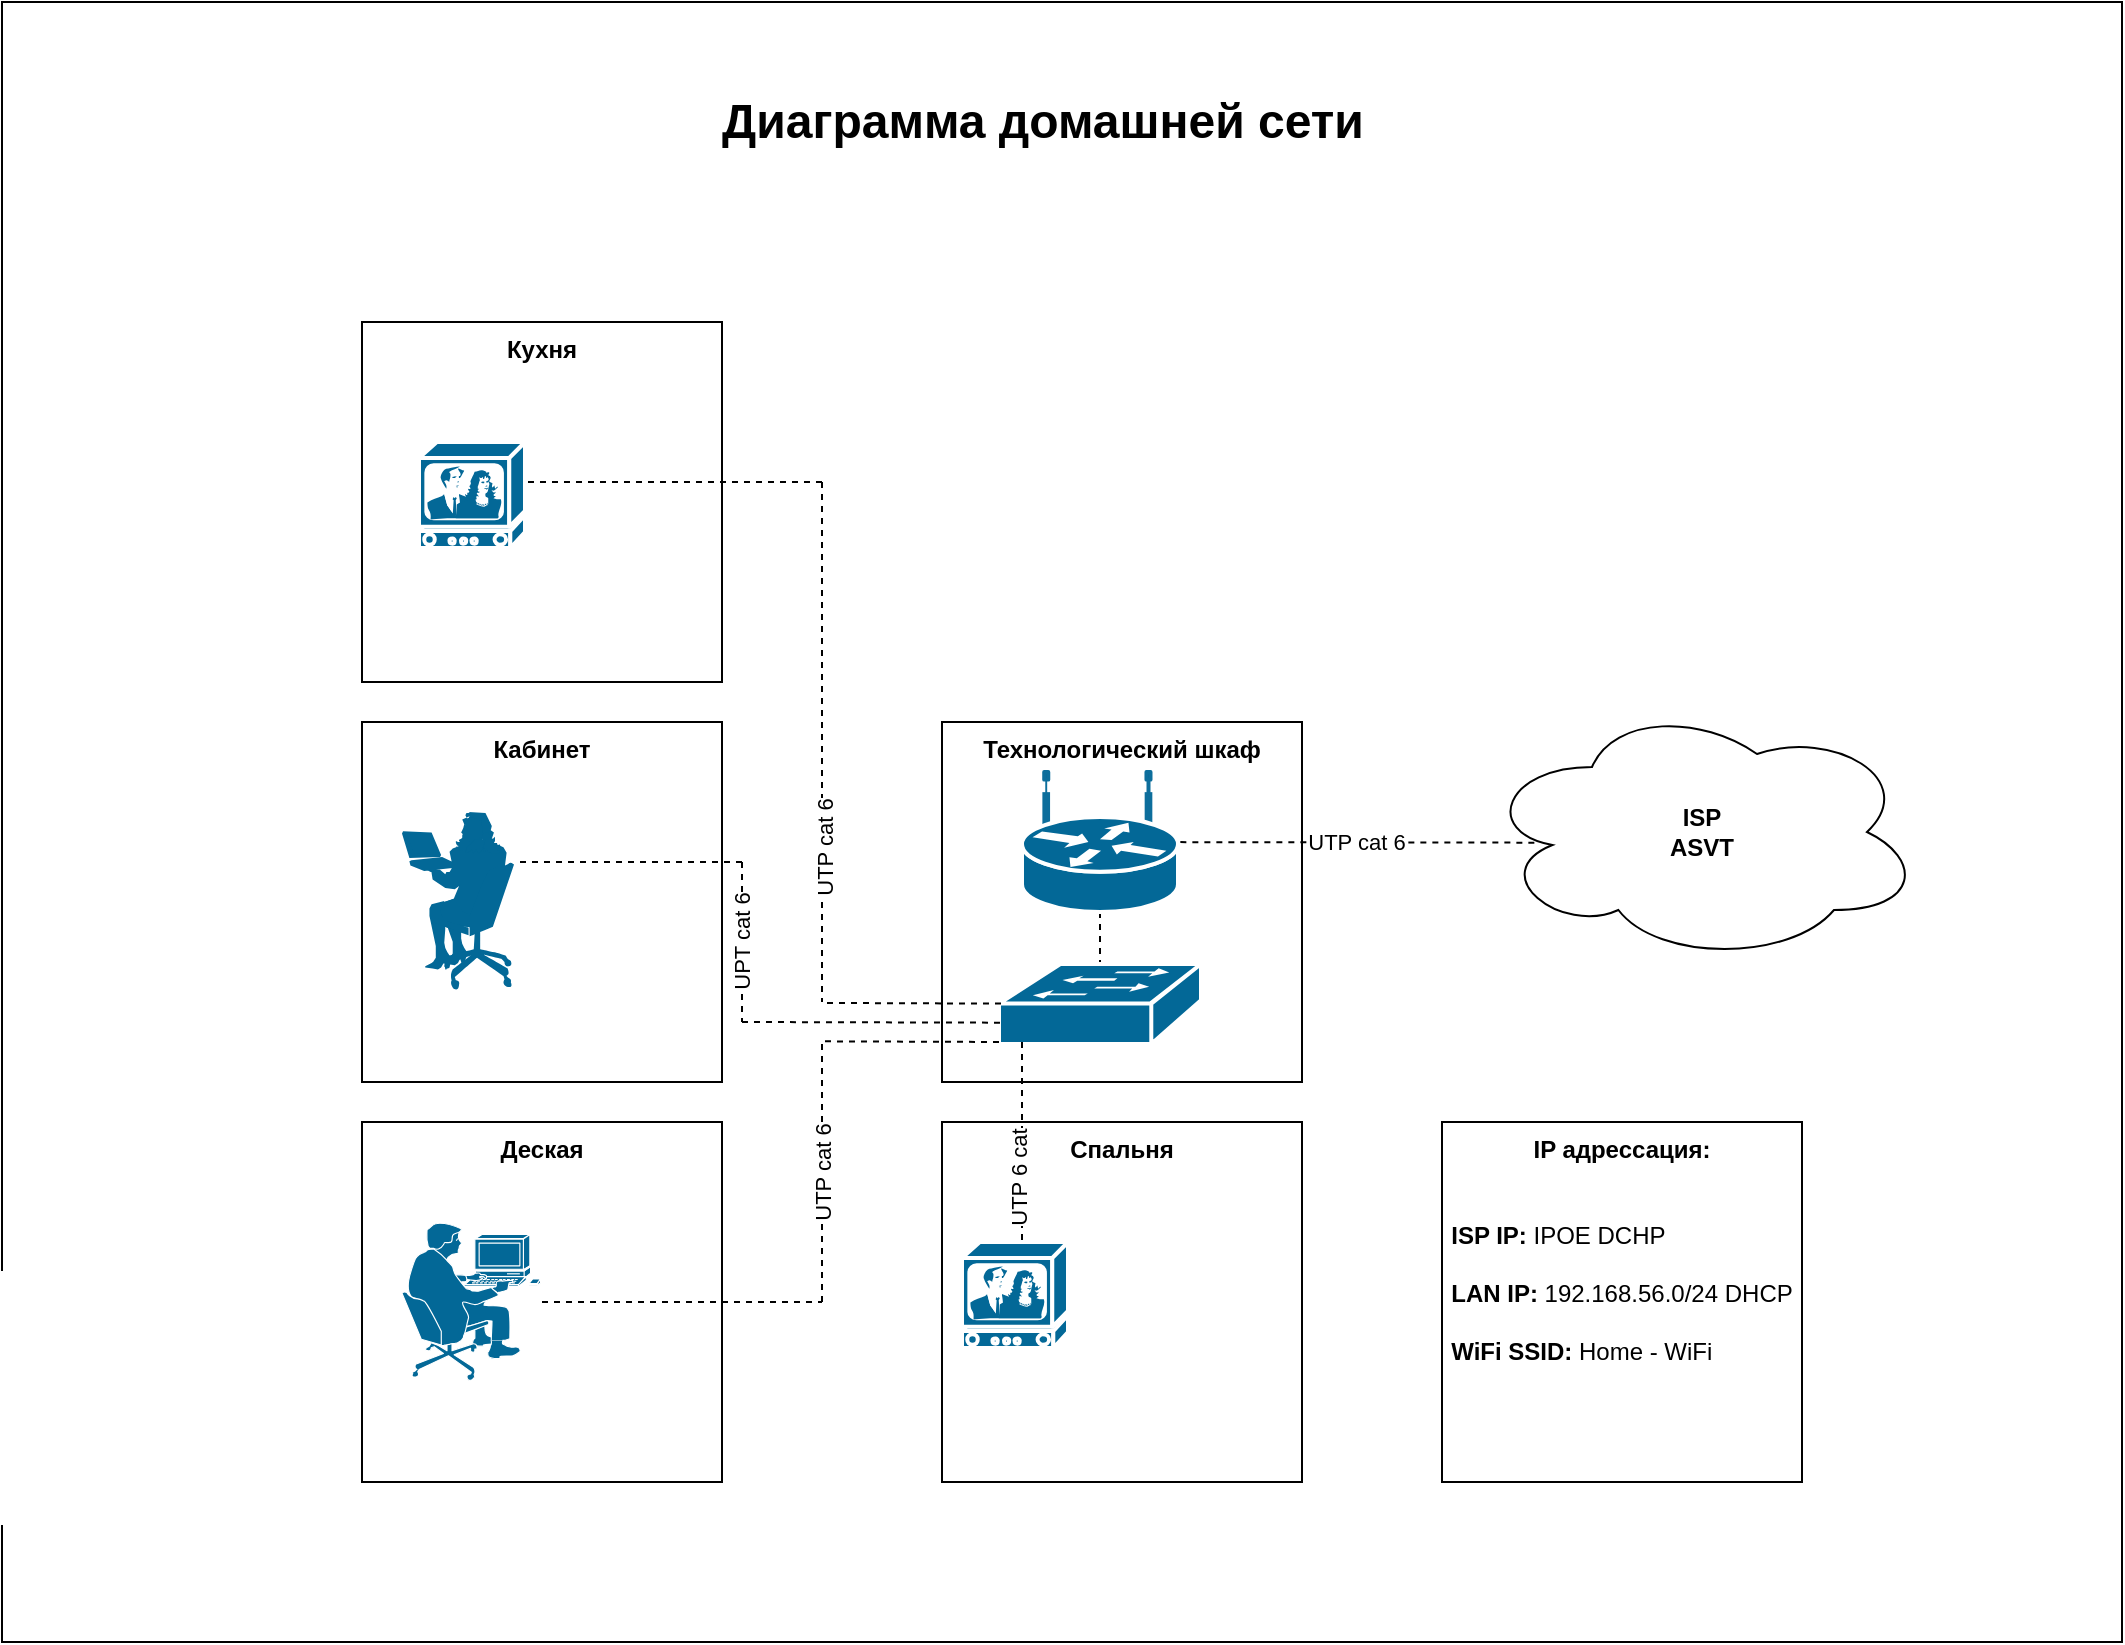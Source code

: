 <mxfile version="20.6.0" type="github">
  <diagram name="Page-1" id="c37626ed-c26b-45fb-9056-f9ebc6bb27b6">
    <mxGraphModel dx="1422" dy="794" grid="1" gridSize="10" guides="1" tooltips="1" connect="1" arrows="1" fold="1" page="1" pageScale="1" pageWidth="1100" pageHeight="850" background="none" math="0" shadow="0">
      <root>
        <mxCell id="0" />
        <mxCell id="1" parent="0" />
        <mxCell id="VHZ3GHMBjajuuo1knQhC-50" value="" style="rounded=0;whiteSpace=wrap;html=1;" vertex="1" parent="1">
          <mxGeometry x="20" y="10" width="1060" height="820" as="geometry" />
        </mxCell>
        <mxCell id="VHZ3GHMBjajuuo1knQhC-4" value="&lt;b&gt;Спальня&lt;/b&gt;" style="whiteSpace=wrap;html=1;aspect=fixed;verticalAlign=top;" vertex="1" parent="1">
          <mxGeometry x="490" y="570" width="180" height="180" as="geometry" />
        </mxCell>
        <mxCell id="VHZ3GHMBjajuuo1knQhC-1" value="&lt;b&gt;Кухня&lt;/b&gt;" style="whiteSpace=wrap;html=1;aspect=fixed;verticalAlign=top;" vertex="1" parent="1">
          <mxGeometry x="200" y="170" width="180" height="180" as="geometry" />
        </mxCell>
        <mxCell id="VHZ3GHMBjajuuo1knQhC-2" value="&lt;b&gt;Кабинет&lt;/b&gt;" style="whiteSpace=wrap;html=1;aspect=fixed;horizontal=1;verticalAlign=top;" vertex="1" parent="1">
          <mxGeometry x="200" y="370" width="180" height="180" as="geometry" />
        </mxCell>
        <mxCell id="VHZ3GHMBjajuuo1knQhC-3" value="&lt;b&gt;Деская&lt;/b&gt;" style="whiteSpace=wrap;html=1;aspect=fixed;verticalAlign=top;" vertex="1" parent="1">
          <mxGeometry x="200" y="570" width="180" height="180" as="geometry" />
        </mxCell>
        <mxCell id="VHZ3GHMBjajuuo1knQhC-5" value="&lt;b&gt;Технологический шкаф&lt;/b&gt;" style="whiteSpace=wrap;html=1;aspect=fixed;verticalAlign=top;" vertex="1" parent="1">
          <mxGeometry x="490" y="370" width="180" height="180" as="geometry" />
        </mxCell>
        <mxCell id="VHZ3GHMBjajuuo1knQhC-6" value="&lt;b&gt;IP адрессация:&lt;/b&gt;&lt;br&gt;&lt;br&gt;&lt;br&gt;&lt;div style=&quot;text-align: left;&quot;&gt;&lt;b style=&quot;background-color: initial;&quot;&gt;ISP IP:&lt;/b&gt;&lt;span style=&quot;background-color: initial;&quot;&gt; IPOE DCHP&amp;nbsp;&lt;/span&gt;&lt;/div&gt;&lt;div style=&quot;text-align: left;&quot;&gt;&lt;b&gt;&lt;br&gt;&lt;/b&gt;&lt;/div&gt;&lt;div style=&quot;text-align: left;&quot;&gt;&lt;b&gt;LAN IP: &lt;/b&gt;192.168.56.0/24 DHCP&lt;/div&gt;&lt;div style=&quot;text-align: left;&quot;&gt;&lt;br&gt;&lt;/div&gt;&lt;div style=&quot;text-align: left;&quot;&gt;&lt;b&gt;WiFi SSID:&lt;/b&gt; Home - WiFi&lt;/div&gt;" style="whiteSpace=wrap;html=1;aspect=fixed;verticalAlign=top;align=center;" vertex="1" parent="1">
          <mxGeometry x="740" y="570" width="180" height="180" as="geometry" />
        </mxCell>
        <mxCell id="VHZ3GHMBjajuuo1knQhC-8" value="&lt;b&gt;ISP&lt;br&gt;ASVT&lt;/b&gt;" style="ellipse;shape=cloud;whiteSpace=wrap;html=1;" vertex="1" parent="1">
          <mxGeometry x="760" y="360" width="220" height="130" as="geometry" />
        </mxCell>
        <mxCell id="VHZ3GHMBjajuuo1knQhC-15" style="orthogonalLoop=1;jettySize=auto;html=1;exitX=0.5;exitY=1;exitDx=0;exitDy=0;exitPerimeter=0;entryX=0.5;entryY=0;entryDx=0;entryDy=0;entryPerimeter=0;rounded=0;endArrow=none;endFill=0;dashed=1;" edge="1" parent="1" source="VHZ3GHMBjajuuo1knQhC-10" target="VHZ3GHMBjajuuo1knQhC-11">
          <mxGeometry relative="1" as="geometry" />
        </mxCell>
        <mxCell id="VHZ3GHMBjajuuo1knQhC-10" value="" style="shape=mxgraph.cisco.routers.wireless_router;sketch=0;html=1;pointerEvents=1;dashed=0;fillColor=#036897;strokeColor=#ffffff;strokeWidth=2;verticalLabelPosition=bottom;verticalAlign=top;align=center;outlineConnect=0;" vertex="1" parent="1">
          <mxGeometry x="530" y="395" width="78" height="70" as="geometry" />
        </mxCell>
        <mxCell id="VHZ3GHMBjajuuo1knQhC-11" value="" style="shape=mxgraph.cisco.switches.workgroup_switch;sketch=0;html=1;pointerEvents=1;dashed=0;fillColor=#036897;strokeColor=#ffffff;strokeWidth=2;verticalLabelPosition=bottom;verticalAlign=top;align=center;outlineConnect=0;" vertex="1" parent="1">
          <mxGeometry x="518.5" y="491" width="101" height="40" as="geometry" />
        </mxCell>
        <mxCell id="VHZ3GHMBjajuuo1knQhC-18" value="UTP cat 6" style="orthogonalLoop=1;jettySize=auto;html=1;rounded=0;endArrow=none;endFill=0;exitX=0.119;exitY=0.541;exitDx=0;exitDy=0;exitPerimeter=0;strokeColor=#000000;dashed=1;align=center;verticalAlign=middle;horizontal=1;" edge="1" parent="1" source="VHZ3GHMBjajuuo1knQhC-8" target="VHZ3GHMBjajuuo1knQhC-10">
          <mxGeometry relative="1" as="geometry">
            <mxPoint x="770" y="430" as="sourcePoint" />
            <mxPoint x="579" y="505" as="targetPoint" />
          </mxGeometry>
        </mxCell>
        <mxCell id="VHZ3GHMBjajuuo1knQhC-22" style="orthogonalLoop=1;jettySize=auto;html=1;rounded=0;endArrow=none;endFill=0;exitX=0.119;exitY=0.541;exitDx=0;exitDy=0;exitPerimeter=0;strokeColor=#000000;dashed=1;" edge="1" parent="1">
          <mxGeometry relative="1" as="geometry">
            <mxPoint x="519.0" y="520.33" as="sourcePoint" />
            <mxPoint x="390" y="520" as="targetPoint" />
          </mxGeometry>
        </mxCell>
        <mxCell id="VHZ3GHMBjajuuo1knQhC-23" style="orthogonalLoop=1;jettySize=auto;html=1;rounded=0;endArrow=none;endFill=0;exitX=0.119;exitY=0.541;exitDx=0;exitDy=0;exitPerimeter=0;strokeColor=#000000;dashed=1;" edge="1" parent="1">
          <mxGeometry relative="1" as="geometry">
            <mxPoint x="519.5" y="510.8" as="sourcePoint" />
            <mxPoint x="429.5" y="510.47" as="targetPoint" />
          </mxGeometry>
        </mxCell>
        <mxCell id="VHZ3GHMBjajuuo1knQhC-24" style="orthogonalLoop=1;jettySize=auto;html=1;rounded=0;endArrow=none;endFill=0;exitX=0.119;exitY=0.541;exitDx=0;exitDy=0;exitPerimeter=0;strokeColor=#000000;dashed=1;" edge="1" parent="1">
          <mxGeometry relative="1" as="geometry">
            <mxPoint x="518.5" y="529.99" as="sourcePoint" />
            <mxPoint x="428.5" y="529.66" as="targetPoint" />
          </mxGeometry>
        </mxCell>
        <mxCell id="VHZ3GHMBjajuuo1knQhC-25" value="" style="shape=mxgraph.cisco.people.pc_man;sketch=0;html=1;pointerEvents=1;dashed=0;fillColor=#036897;strokeColor=#ffffff;strokeWidth=2;verticalLabelPosition=bottom;verticalAlign=top;align=center;outlineConnect=0;" vertex="1" parent="1">
          <mxGeometry x="220" y="620" width="70" height="80" as="geometry" />
        </mxCell>
        <mxCell id="VHZ3GHMBjajuuo1knQhC-26" value="" style="shape=mxgraph.cisco.people.sitting_woman;sketch=0;html=1;pointerEvents=1;dashed=0;fillColor=#036897;strokeColor=#ffffff;strokeWidth=2;verticalLabelPosition=bottom;verticalAlign=top;align=center;outlineConnect=0;" vertex="1" parent="1">
          <mxGeometry x="220" y="415" width="56" height="90" as="geometry" />
        </mxCell>
        <mxCell id="VHZ3GHMBjajuuo1knQhC-27" value="" style="shape=mxgraph.cisco.misc.tv;sketch=0;html=1;pointerEvents=1;dashed=0;fillColor=#036897;strokeColor=#ffffff;strokeWidth=2;verticalLabelPosition=bottom;verticalAlign=top;align=center;outlineConnect=0;" vertex="1" parent="1">
          <mxGeometry x="500" y="630" width="53" height="53" as="geometry" />
        </mxCell>
        <mxCell id="VHZ3GHMBjajuuo1knQhC-28" value="" style="shape=mxgraph.cisco.misc.tv;sketch=0;html=1;pointerEvents=1;dashed=0;fillColor=#036897;strokeColor=#ffffff;strokeWidth=2;verticalLabelPosition=bottom;verticalAlign=top;align=center;outlineConnect=0;" vertex="1" parent="1">
          <mxGeometry x="228.5" y="230" width="53" height="53" as="geometry" />
        </mxCell>
        <mxCell id="VHZ3GHMBjajuuo1knQhC-29" style="orthogonalLoop=1;jettySize=auto;html=1;rounded=0;endArrow=none;endFill=0;strokeColor=#000000;dashed=1;" edge="1" parent="1">
          <mxGeometry relative="1" as="geometry">
            <mxPoint x="430" y="250.03" as="sourcePoint" />
            <mxPoint x="281.5" y="250.0" as="targetPoint" />
          </mxGeometry>
        </mxCell>
        <mxCell id="VHZ3GHMBjajuuo1knQhC-30" style="orthogonalLoop=1;jettySize=auto;html=1;rounded=0;endArrow=none;endFill=0;strokeColor=#000000;dashed=1;" edge="1" parent="1">
          <mxGeometry relative="1" as="geometry">
            <mxPoint x="430" y="250" as="sourcePoint" />
            <mxPoint x="430" y="510" as="targetPoint" />
          </mxGeometry>
        </mxCell>
        <mxCell id="VHZ3GHMBjajuuo1knQhC-40" value="UTP cat 6" style="edgeLabel;html=1;align=center;verticalAlign=middle;resizable=0;points=[];horizontal=0;" vertex="1" connectable="0" parent="VHZ3GHMBjajuuo1knQhC-30">
          <mxGeometry x="0.408" y="1" relative="1" as="geometry">
            <mxPoint as="offset" />
          </mxGeometry>
        </mxCell>
        <mxCell id="VHZ3GHMBjajuuo1knQhC-33" style="orthogonalLoop=1;jettySize=auto;html=1;rounded=0;endArrow=none;endFill=0;strokeColor=#000000;dashed=1;" edge="1" parent="1">
          <mxGeometry relative="1" as="geometry">
            <mxPoint x="390" y="440" as="sourcePoint" />
            <mxPoint x="276" y="440" as="targetPoint" />
          </mxGeometry>
        </mxCell>
        <mxCell id="VHZ3GHMBjajuuo1knQhC-34" value="UPT cat 6" style="orthogonalLoop=1;jettySize=auto;html=1;rounded=0;endArrow=none;endFill=0;strokeColor=#000000;dashed=1;horizontal=0;" edge="1" parent="1">
          <mxGeometry relative="1" as="geometry">
            <mxPoint x="390" y="440" as="sourcePoint" />
            <mxPoint x="390" y="520" as="targetPoint" />
          </mxGeometry>
        </mxCell>
        <mxCell id="VHZ3GHMBjajuuo1knQhC-35" value="UTP cat 6" style="orthogonalLoop=1;jettySize=auto;html=1;rounded=0;endArrow=none;endFill=0;strokeColor=#000000;dashed=1;horizontal=0;" edge="1" parent="1">
          <mxGeometry relative="1" as="geometry">
            <mxPoint x="430" y="531" as="sourcePoint" />
            <mxPoint x="430" y="660" as="targetPoint" />
          </mxGeometry>
        </mxCell>
        <mxCell id="VHZ3GHMBjajuuo1knQhC-36" style="orthogonalLoop=1;jettySize=auto;html=1;rounded=0;endArrow=none;endFill=0;strokeColor=#000000;dashed=1;" edge="1" parent="1" source="VHZ3GHMBjajuuo1knQhC-25">
          <mxGeometry relative="1" as="geometry">
            <mxPoint x="410" y="460" as="sourcePoint" />
            <mxPoint x="430" y="660" as="targetPoint" />
          </mxGeometry>
        </mxCell>
        <mxCell id="VHZ3GHMBjajuuo1knQhC-38" style="orthogonalLoop=1;jettySize=auto;html=1;rounded=0;endArrow=none;endFill=0;strokeColor=#000000;dashed=1;" edge="1" parent="1">
          <mxGeometry relative="1" as="geometry">
            <mxPoint x="530" y="530" as="sourcePoint" />
            <mxPoint x="530" y="630" as="targetPoint" />
          </mxGeometry>
        </mxCell>
        <mxCell id="VHZ3GHMBjajuuo1knQhC-39" value="UTP 6 cat" style="edgeLabel;html=1;align=center;verticalAlign=middle;resizable=0;points=[];rotation=270;" vertex="1" connectable="0" parent="VHZ3GHMBjajuuo1knQhC-38">
          <mxGeometry x="0.36" y="-2" relative="1" as="geometry">
            <mxPoint as="offset" />
          </mxGeometry>
        </mxCell>
        <mxCell id="VHZ3GHMBjajuuo1knQhC-44" value="&lt;h1&gt;Диаграмма домашней сети&amp;nbsp;&lt;/h1&gt;" style="text;html=1;strokeColor=none;fillColor=none;spacing=5;spacingTop=-20;whiteSpace=wrap;overflow=hidden;rounded=0;" vertex="1" parent="1">
          <mxGeometry x="375" y="50" width="350" height="40" as="geometry" />
        </mxCell>
      </root>
    </mxGraphModel>
  </diagram>
</mxfile>
